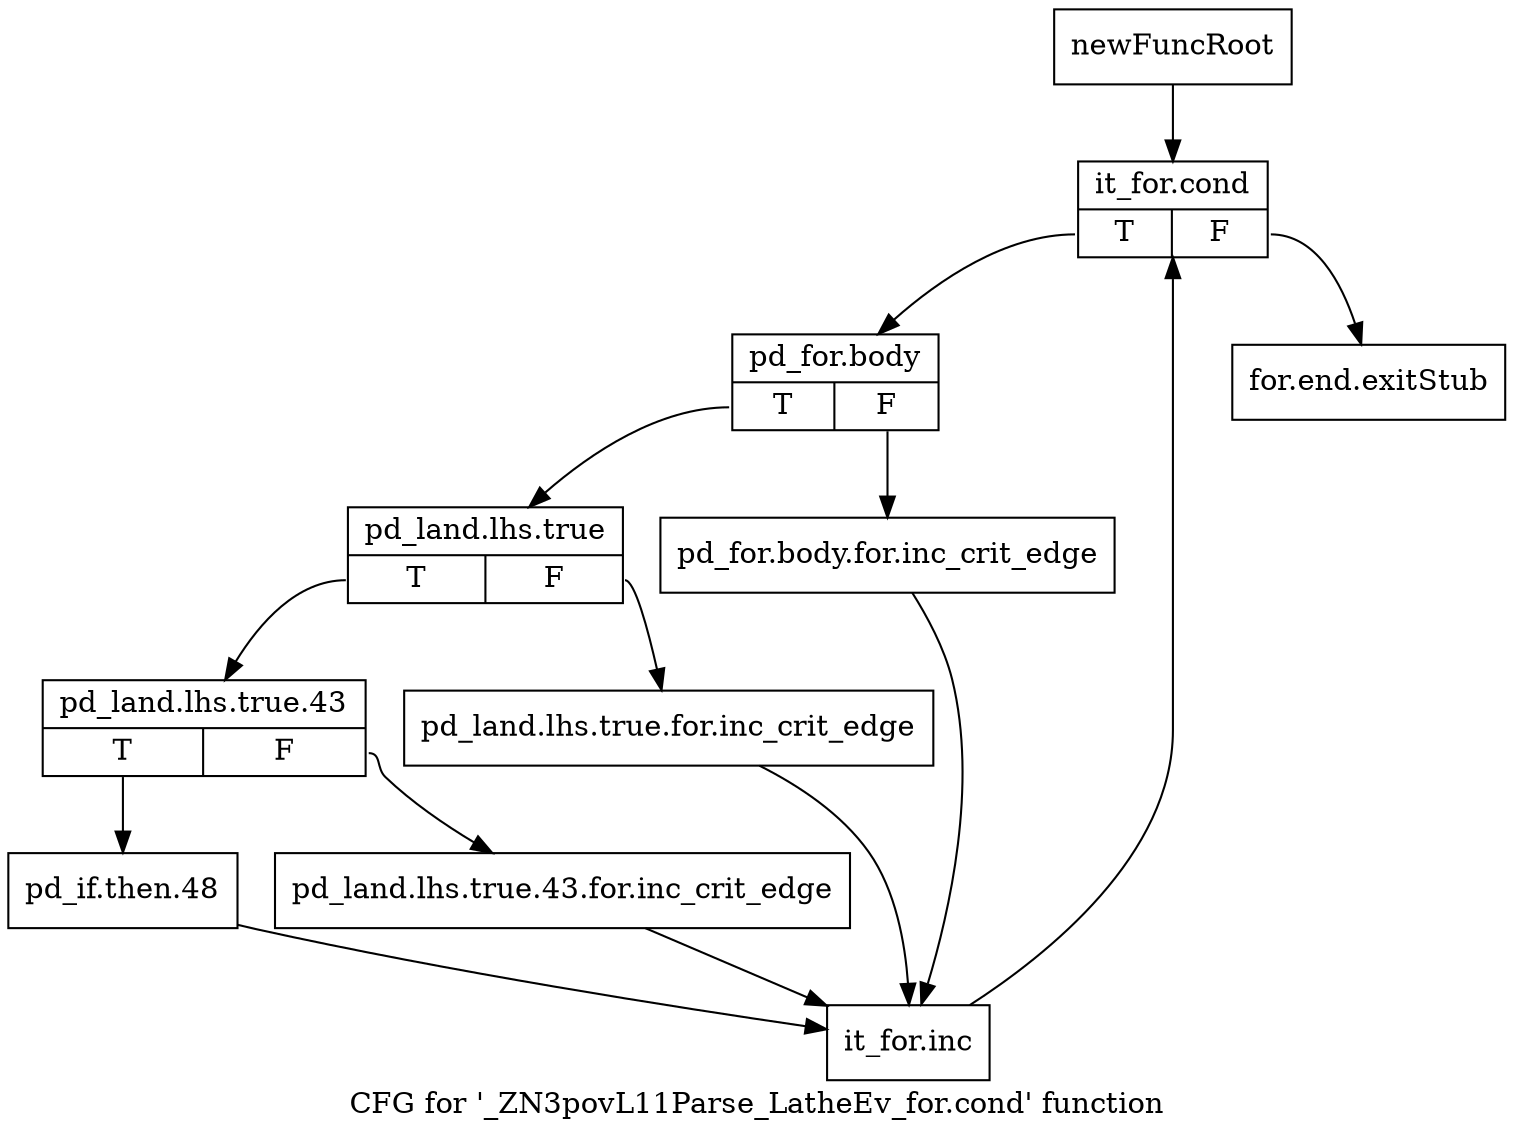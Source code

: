 digraph "CFG for '_ZN3povL11Parse_LatheEv_for.cond' function" {
	label="CFG for '_ZN3povL11Parse_LatheEv_for.cond' function";

	Node0x2769810 [shape=record,label="{newFuncRoot}"];
	Node0x2769810 -> Node0x27698b0;
	Node0x2769860 [shape=record,label="{for.end.exitStub}"];
	Node0x27698b0 [shape=record,label="{it_for.cond|{<s0>T|<s1>F}}"];
	Node0x27698b0:s0 -> Node0x2769900;
	Node0x27698b0:s1 -> Node0x2769860;
	Node0x2769900 [shape=record,label="{pd_for.body|{<s0>T|<s1>F}}"];
	Node0x2769900:s0 -> Node0x27699a0;
	Node0x2769900:s1 -> Node0x2769950;
	Node0x2769950 [shape=record,label="{pd_for.body.for.inc_crit_edge}"];
	Node0x2769950 -> Node0x2769b30;
	Node0x27699a0 [shape=record,label="{pd_land.lhs.true|{<s0>T|<s1>F}}"];
	Node0x27699a0:s0 -> Node0x2769a40;
	Node0x27699a0:s1 -> Node0x27699f0;
	Node0x27699f0 [shape=record,label="{pd_land.lhs.true.for.inc_crit_edge}"];
	Node0x27699f0 -> Node0x2769b30;
	Node0x2769a40 [shape=record,label="{pd_land.lhs.true.43|{<s0>T|<s1>F}}"];
	Node0x2769a40:s0 -> Node0x2769ae0;
	Node0x2769a40:s1 -> Node0x2769a90;
	Node0x2769a90 [shape=record,label="{pd_land.lhs.true.43.for.inc_crit_edge}"];
	Node0x2769a90 -> Node0x2769b30;
	Node0x2769ae0 [shape=record,label="{pd_if.then.48}"];
	Node0x2769ae0 -> Node0x2769b30;
	Node0x2769b30 [shape=record,label="{it_for.inc}"];
	Node0x2769b30 -> Node0x27698b0;
}
